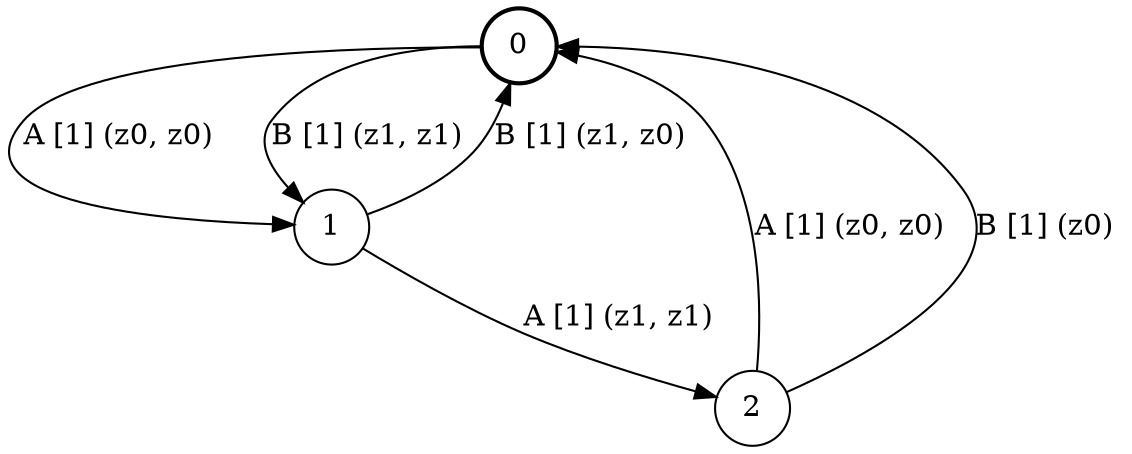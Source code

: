 # generated file, don't try to modify
# command: dot -Tpng <filename> > tree.png
digraph Automaton {
    node [shape = circle];
    0 [style = "bold"];
    0 -> 1 [label = "A [1] (z0, z0) "];
    0 -> 1 [label = "B [1] (z1, z1) "];
    1 -> 2 [label = "A [1] (z1, z1) "];
    1 -> 0 [label = "B [1] (z1, z0) "];
    2 -> 0 [label = "A [1] (z0, z0) "];
    2 -> 0 [label = "B [1] (z0) "];
}
